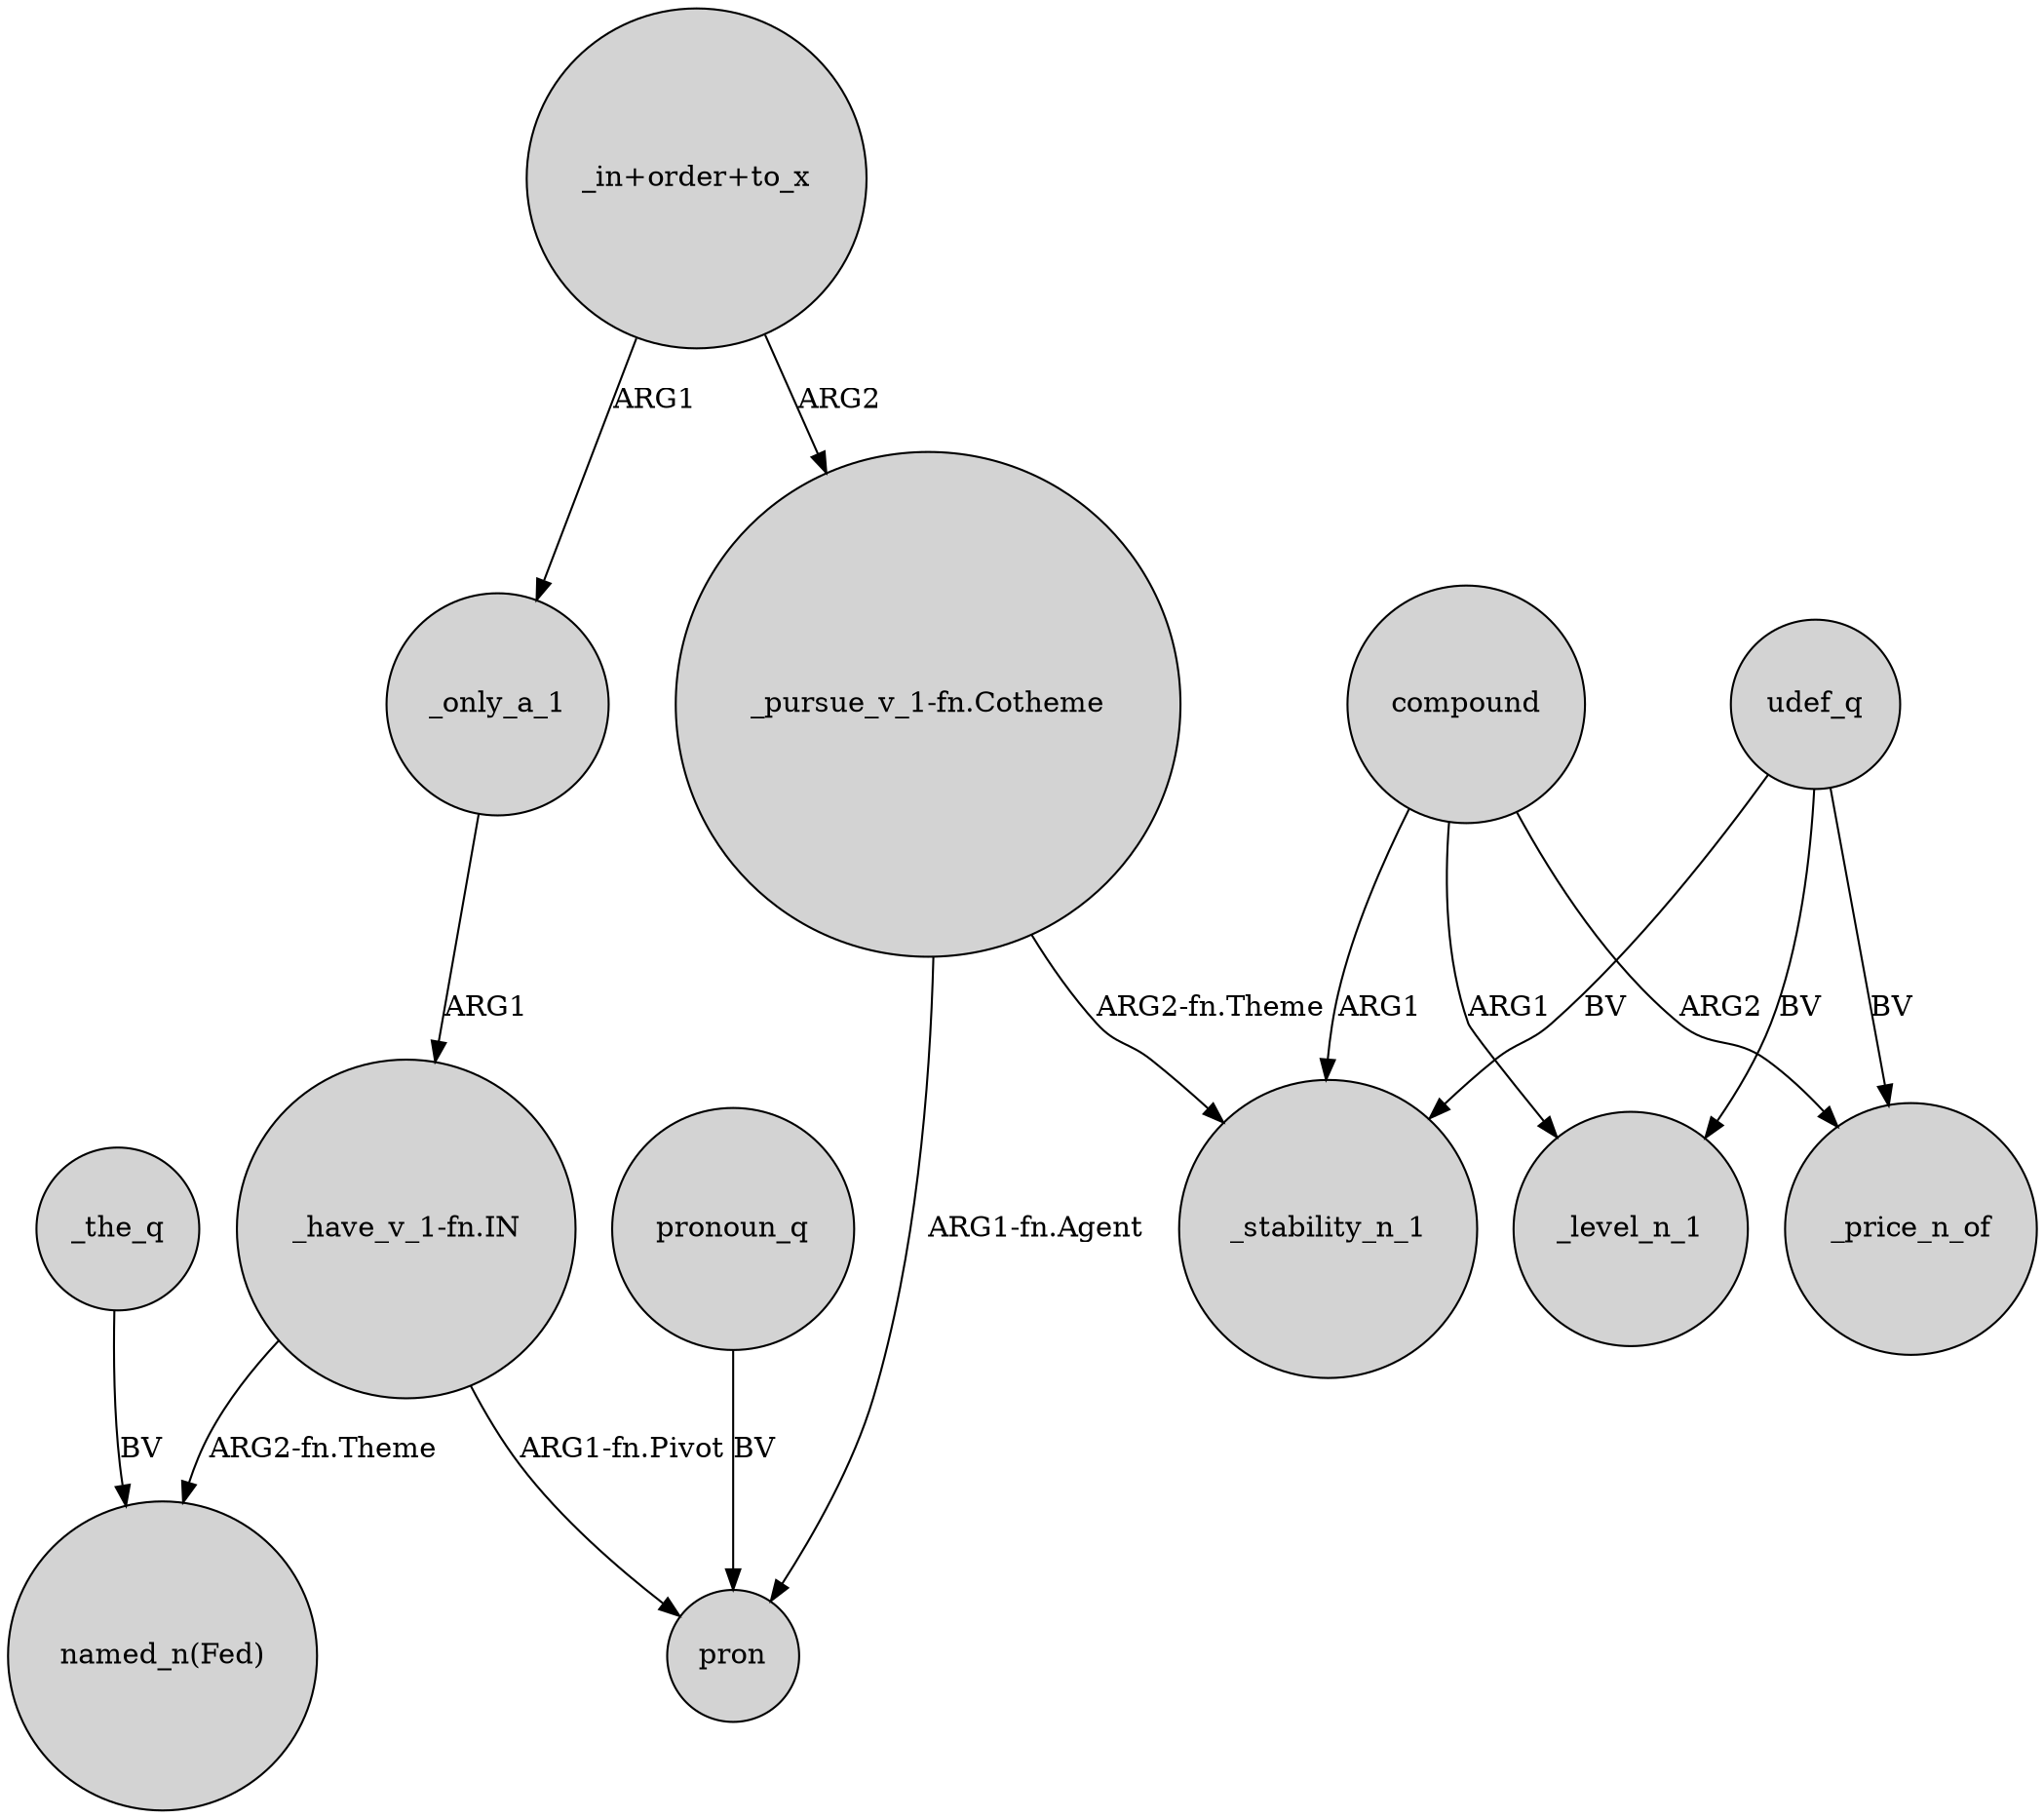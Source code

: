 digraph {
	node [shape=circle style=filled]
	"_in+order+to_x" -> _only_a_1 [label=ARG1]
	_the_q -> "named_n(Fed)" [label=BV]
	"_pursue_v_1-fn.Cotheme" -> _stability_n_1 [label="ARG2-fn.Theme"]
	compound -> _price_n_of [label=ARG2]
	udef_q -> _price_n_of [label=BV]
	"_have_v_1-fn.IN" -> pron [label="ARG1-fn.Pivot"]
	compound -> _stability_n_1 [label=ARG1]
	compound -> _level_n_1 [label=ARG1]
	udef_q -> _level_n_1 [label=BV]
	udef_q -> _stability_n_1 [label=BV]
	_only_a_1 -> "_have_v_1-fn.IN" [label=ARG1]
	"_in+order+to_x" -> "_pursue_v_1-fn.Cotheme" [label=ARG2]
	"_have_v_1-fn.IN" -> "named_n(Fed)" [label="ARG2-fn.Theme"]
	"_pursue_v_1-fn.Cotheme" -> pron [label="ARG1-fn.Agent"]
	pronoun_q -> pron [label=BV]
}
